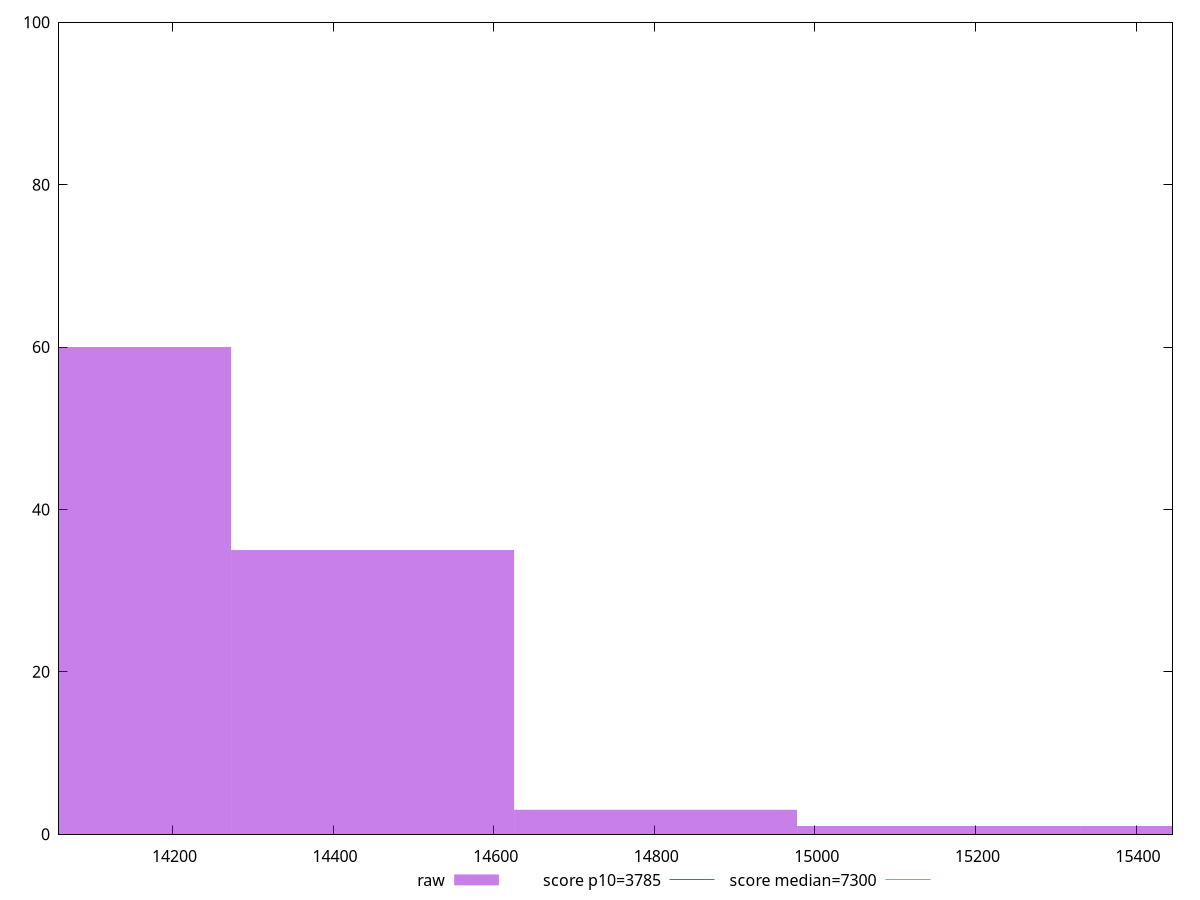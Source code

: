 reset

$raw <<EOF
15506.50837573889 1
14801.667085932577 3
15154.087730835734 1
14096.825796126264 60
14449.24644102942 35
EOF

set key outside below
set boxwidth 352.4206449031566
set xrange [14058.73145:15445.365]
set yrange [0:100]
set trange [0:100]
set style fill transparent solid 0.5 noborder

set parametric
set terminal svg size 640, 490 enhanced background rgb 'white'
set output "report_00019_2021-02-10T18-14-37.922Z//interactive/samples/pages/raw/histogram.svg"

plot $raw title "raw" with boxes, \
     3785,t title "score p10=3785", \
     7300,t title "score median=7300"

reset
